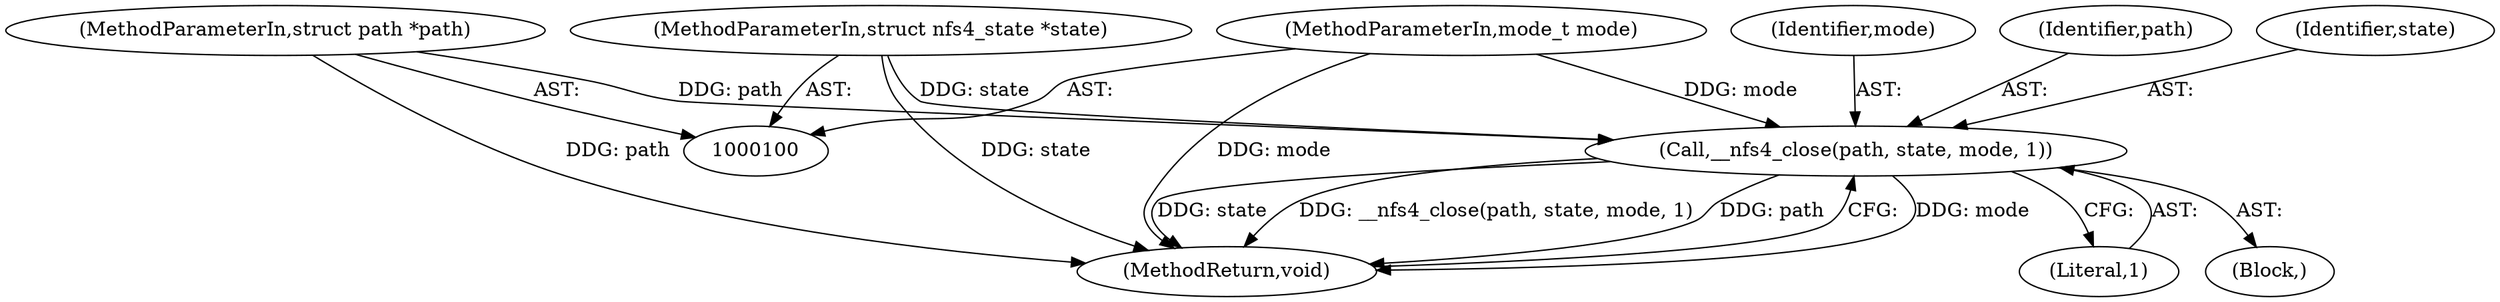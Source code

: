 digraph "1_linux_dc0b027dfadfcb8a5504f7d8052754bf8d501ab9_28@API" {
"1000105" [label="(Call,__nfs4_close(path, state, mode, 1))"];
"1000101" [label="(MethodParameterIn,struct path *path)"];
"1000102" [label="(MethodParameterIn,struct nfs4_state *state)"];
"1000103" [label="(MethodParameterIn,mode_t mode)"];
"1000110" [label="(MethodReturn,void)"];
"1000109" [label="(Literal,1)"];
"1000102" [label="(MethodParameterIn,struct nfs4_state *state)"];
"1000108" [label="(Identifier,mode)"];
"1000104" [label="(Block,)"];
"1000106" [label="(Identifier,path)"];
"1000103" [label="(MethodParameterIn,mode_t mode)"];
"1000101" [label="(MethodParameterIn,struct path *path)"];
"1000105" [label="(Call,__nfs4_close(path, state, mode, 1))"];
"1000107" [label="(Identifier,state)"];
"1000105" -> "1000104"  [label="AST: "];
"1000105" -> "1000109"  [label="CFG: "];
"1000106" -> "1000105"  [label="AST: "];
"1000107" -> "1000105"  [label="AST: "];
"1000108" -> "1000105"  [label="AST: "];
"1000109" -> "1000105"  [label="AST: "];
"1000110" -> "1000105"  [label="CFG: "];
"1000105" -> "1000110"  [label="DDG: mode"];
"1000105" -> "1000110"  [label="DDG: state"];
"1000105" -> "1000110"  [label="DDG: __nfs4_close(path, state, mode, 1)"];
"1000105" -> "1000110"  [label="DDG: path"];
"1000101" -> "1000105"  [label="DDG: path"];
"1000102" -> "1000105"  [label="DDG: state"];
"1000103" -> "1000105"  [label="DDG: mode"];
"1000101" -> "1000100"  [label="AST: "];
"1000101" -> "1000110"  [label="DDG: path"];
"1000102" -> "1000100"  [label="AST: "];
"1000102" -> "1000110"  [label="DDG: state"];
"1000103" -> "1000100"  [label="AST: "];
"1000103" -> "1000110"  [label="DDG: mode"];
}
